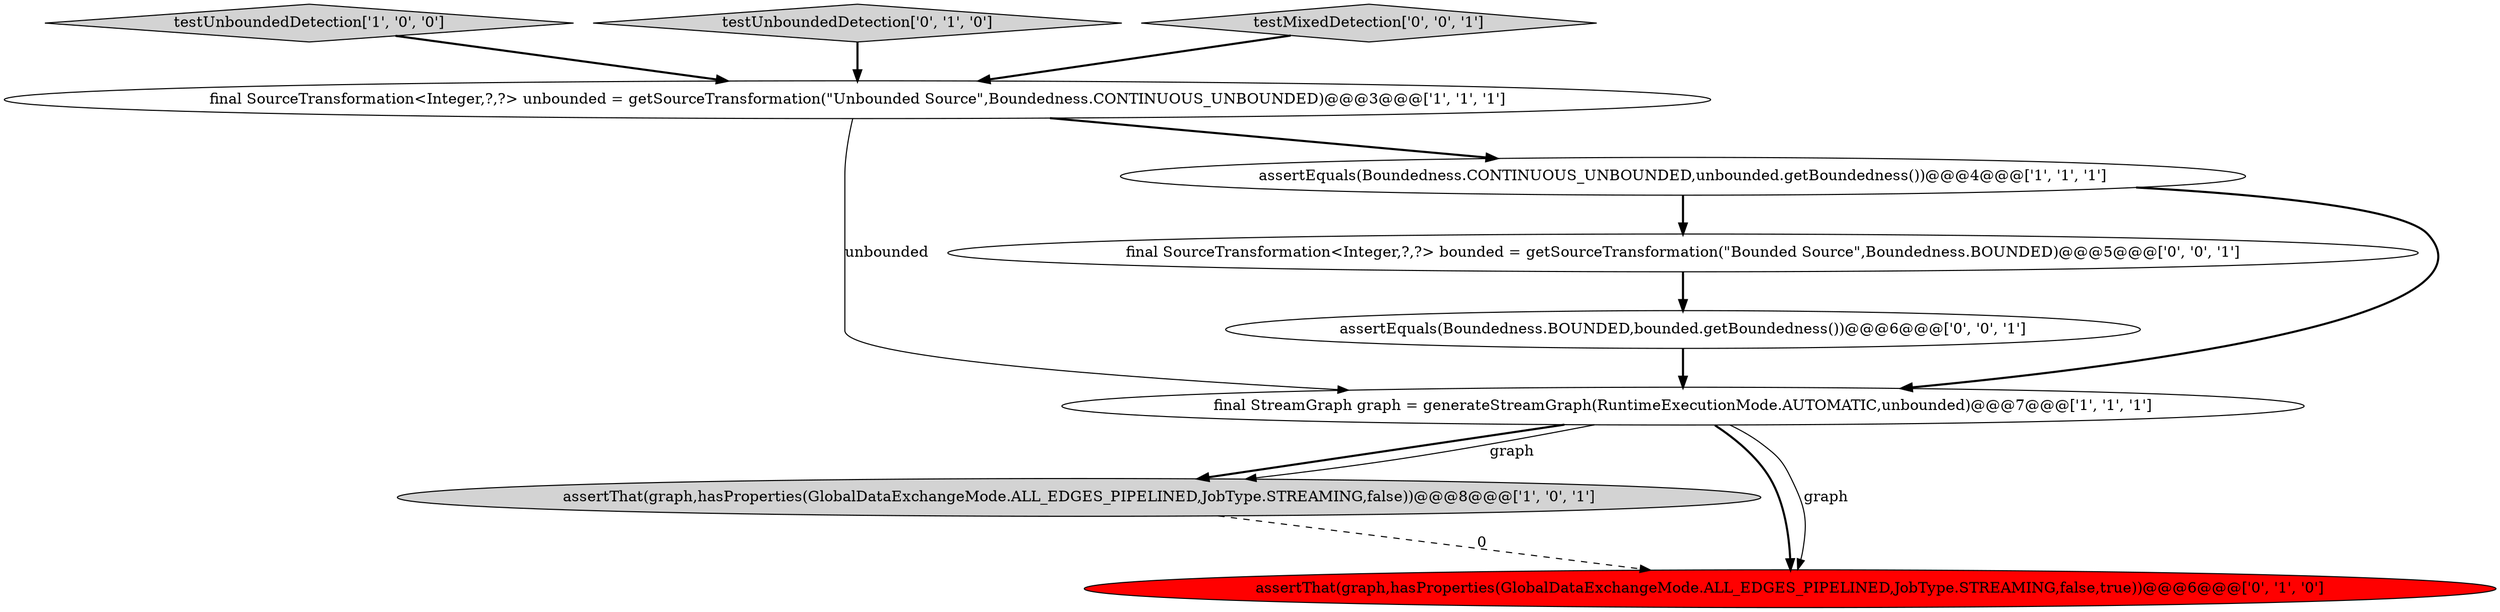 digraph {
7 [style = filled, label = "final SourceTransformation<Integer,?,?> bounded = getSourceTransformation(\"Bounded Source\",Boundedness.BOUNDED)@@@5@@@['0', '0', '1']", fillcolor = white, shape = ellipse image = "AAA0AAABBB3BBB"];
2 [style = filled, label = "assertThat(graph,hasProperties(GlobalDataExchangeMode.ALL_EDGES_PIPELINED,JobType.STREAMING,false))@@@8@@@['1', '0', '1']", fillcolor = lightgray, shape = ellipse image = "AAA0AAABBB1BBB"];
4 [style = filled, label = "testUnboundedDetection['1', '0', '0']", fillcolor = lightgray, shape = diamond image = "AAA0AAABBB1BBB"];
5 [style = filled, label = "testUnboundedDetection['0', '1', '0']", fillcolor = lightgray, shape = diamond image = "AAA0AAABBB2BBB"];
6 [style = filled, label = "assertThat(graph,hasProperties(GlobalDataExchangeMode.ALL_EDGES_PIPELINED,JobType.STREAMING,false,true))@@@6@@@['0', '1', '0']", fillcolor = red, shape = ellipse image = "AAA1AAABBB2BBB"];
9 [style = filled, label = "testMixedDetection['0', '0', '1']", fillcolor = lightgray, shape = diamond image = "AAA0AAABBB3BBB"];
1 [style = filled, label = "final StreamGraph graph = generateStreamGraph(RuntimeExecutionMode.AUTOMATIC,unbounded)@@@7@@@['1', '1', '1']", fillcolor = white, shape = ellipse image = "AAA0AAABBB1BBB"];
0 [style = filled, label = "final SourceTransformation<Integer,?,?> unbounded = getSourceTransformation(\"Unbounded Source\",Boundedness.CONTINUOUS_UNBOUNDED)@@@3@@@['1', '1', '1']", fillcolor = white, shape = ellipse image = "AAA0AAABBB1BBB"];
3 [style = filled, label = "assertEquals(Boundedness.CONTINUOUS_UNBOUNDED,unbounded.getBoundedness())@@@4@@@['1', '1', '1']", fillcolor = white, shape = ellipse image = "AAA0AAABBB1BBB"];
8 [style = filled, label = "assertEquals(Boundedness.BOUNDED,bounded.getBoundedness())@@@6@@@['0', '0', '1']", fillcolor = white, shape = ellipse image = "AAA0AAABBB3BBB"];
0->3 [style = bold, label=""];
8->1 [style = bold, label=""];
1->2 [style = bold, label=""];
0->1 [style = solid, label="unbounded"];
1->6 [style = bold, label=""];
9->0 [style = bold, label=""];
3->1 [style = bold, label=""];
5->0 [style = bold, label=""];
3->7 [style = bold, label=""];
7->8 [style = bold, label=""];
1->6 [style = solid, label="graph"];
1->2 [style = solid, label="graph"];
4->0 [style = bold, label=""];
2->6 [style = dashed, label="0"];
}
